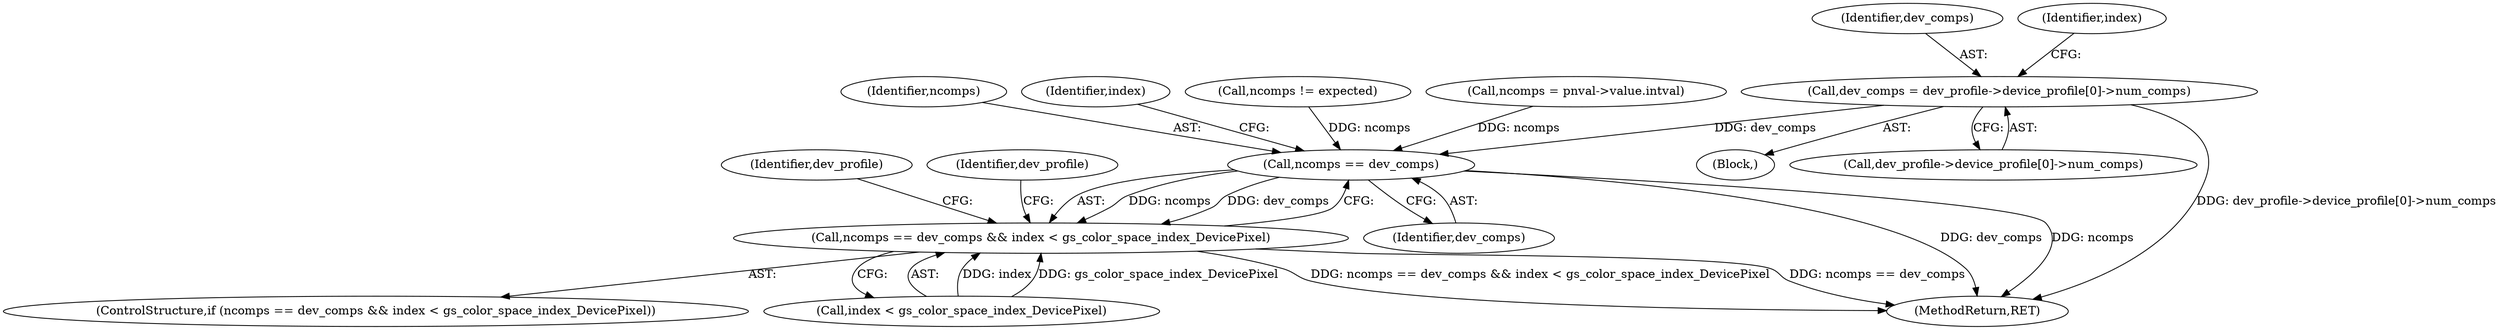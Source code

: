 digraph "0_ghostscript_67d760ab775dae4efe803b5944b0439aa3c0b04a_1@array" {
"1000410" [label="(Call,dev_comps = dev_profile->device_profile[0]->num_comps)"];
"1000429" [label="(Call,ncomps == dev_comps)"];
"1000428" [label="(Call,ncomps == dev_comps && index < gs_color_space_index_DevicePixel)"];
"1000430" [label="(Identifier,ncomps)"];
"1000453" [label="(Identifier,dev_profile)"];
"1000410" [label="(Call,dev_comps = dev_profile->device_profile[0]->num_comps)"];
"1000439" [label="(Identifier,dev_profile)"];
"1000113" [label="(Block,)"];
"1000431" [label="(Identifier,dev_comps)"];
"1000411" [label="(Identifier,dev_comps)"];
"1000429" [label="(Call,ncomps == dev_comps)"];
"1000432" [label="(Call,index < gs_color_space_index_DevicePixel)"];
"1000427" [label="(ControlStructure,if (ncomps == dev_comps && index < gs_color_space_index_DevicePixel))"];
"1000433" [label="(Identifier,index)"];
"1000412" [label="(Call,dev_profile->device_profile[0]->num_comps)"];
"1000357" [label="(Call,ncomps != expected)"];
"1000428" [label="(Call,ncomps == dev_comps && index < gs_color_space_index_DevicePixel)"];
"1000240" [label="(Call,ncomps = pnval->value.intval)"];
"1000524" [label="(MethodReturn,RET)"];
"1000420" [label="(Identifier,index)"];
"1000410" -> "1000113"  [label="AST: "];
"1000410" -> "1000412"  [label="CFG: "];
"1000411" -> "1000410"  [label="AST: "];
"1000412" -> "1000410"  [label="AST: "];
"1000420" -> "1000410"  [label="CFG: "];
"1000410" -> "1000524"  [label="DDG: dev_profile->device_profile[0]->num_comps"];
"1000410" -> "1000429"  [label="DDG: dev_comps"];
"1000429" -> "1000428"  [label="AST: "];
"1000429" -> "1000431"  [label="CFG: "];
"1000430" -> "1000429"  [label="AST: "];
"1000431" -> "1000429"  [label="AST: "];
"1000433" -> "1000429"  [label="CFG: "];
"1000428" -> "1000429"  [label="CFG: "];
"1000429" -> "1000524"  [label="DDG: dev_comps"];
"1000429" -> "1000524"  [label="DDG: ncomps"];
"1000429" -> "1000428"  [label="DDG: ncomps"];
"1000429" -> "1000428"  [label="DDG: dev_comps"];
"1000357" -> "1000429"  [label="DDG: ncomps"];
"1000240" -> "1000429"  [label="DDG: ncomps"];
"1000428" -> "1000427"  [label="AST: "];
"1000428" -> "1000432"  [label="CFG: "];
"1000432" -> "1000428"  [label="AST: "];
"1000439" -> "1000428"  [label="CFG: "];
"1000453" -> "1000428"  [label="CFG: "];
"1000428" -> "1000524"  [label="DDG: ncomps == dev_comps && index < gs_color_space_index_DevicePixel"];
"1000428" -> "1000524"  [label="DDG: ncomps == dev_comps"];
"1000432" -> "1000428"  [label="DDG: index"];
"1000432" -> "1000428"  [label="DDG: gs_color_space_index_DevicePixel"];
}
